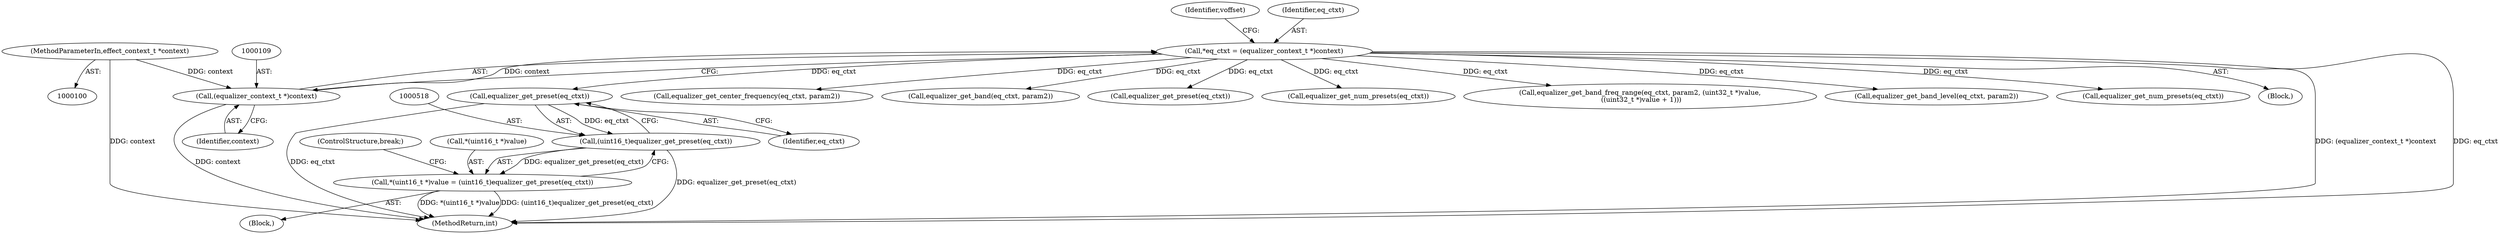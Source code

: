 digraph "0_Android_d72ea85c78a1a68bf99fd5804ad9784b4102fe57@pointer" {
"1000519" [label="(Call,equalizer_get_preset(eq_ctxt))"];
"1000106" [label="(Call,*eq_ctxt = (equalizer_context_t *)context)"];
"1000108" [label="(Call,(equalizer_context_t *)context)"];
"1000101" [label="(MethodParameterIn,effect_context_t *context)"];
"1000517" [label="(Call,(uint16_t)equalizer_get_preset(eq_ctxt))"];
"1000512" [label="(Call,*(uint16_t *)value = (uint16_t)equalizer_get_preset(eq_ctxt))"];
"1000113" [label="(Identifier,voffset)"];
"1000438" [label="(Call,equalizer_get_center_frequency(eq_ctxt, param2))"];
"1000504" [label="(Call,equalizer_get_band(eq_ctxt, param2))"];
"1000610" [label="(Call,equalizer_get_preset(eq_ctxt))"];
"1000550" [label="(Call,equalizer_get_num_presets(eq_ctxt))"];
"1000318" [label="(Block,)"];
"1000520" [label="(Identifier,eq_ctxt)"];
"1000108" [label="(Call,(equalizer_context_t *)context)"];
"1000521" [label="(ControlStructure,break;)"];
"1000512" [label="(Call,*(uint16_t *)value = (uint16_t)equalizer_get_preset(eq_ctxt))"];
"1000477" [label="(Call,equalizer_get_band_freq_range(eq_ctxt, param2, (uint32_t *)value,\n ((uint32_t *)value + 1)))"];
"1000394" [label="(Call,equalizer_get_band_level(eq_ctxt, param2))"];
"1000533" [label="(Call,equalizer_get_num_presets(eq_ctxt))"];
"1000517" [label="(Call,(uint16_t)equalizer_get_preset(eq_ctxt))"];
"1000519" [label="(Call,equalizer_get_preset(eq_ctxt))"];
"1000651" [label="(MethodReturn,int)"];
"1000106" [label="(Call,*eq_ctxt = (equalizer_context_t *)context)"];
"1000101" [label="(MethodParameterIn,effect_context_t *context)"];
"1000110" [label="(Identifier,context)"];
"1000107" [label="(Identifier,eq_ctxt)"];
"1000104" [label="(Block,)"];
"1000513" [label="(Call,*(uint16_t *)value)"];
"1000519" -> "1000517"  [label="AST: "];
"1000519" -> "1000520"  [label="CFG: "];
"1000520" -> "1000519"  [label="AST: "];
"1000517" -> "1000519"  [label="CFG: "];
"1000519" -> "1000651"  [label="DDG: eq_ctxt"];
"1000519" -> "1000517"  [label="DDG: eq_ctxt"];
"1000106" -> "1000519"  [label="DDG: eq_ctxt"];
"1000106" -> "1000104"  [label="AST: "];
"1000106" -> "1000108"  [label="CFG: "];
"1000107" -> "1000106"  [label="AST: "];
"1000108" -> "1000106"  [label="AST: "];
"1000113" -> "1000106"  [label="CFG: "];
"1000106" -> "1000651"  [label="DDG: (equalizer_context_t *)context"];
"1000106" -> "1000651"  [label="DDG: eq_ctxt"];
"1000108" -> "1000106"  [label="DDG: context"];
"1000106" -> "1000394"  [label="DDG: eq_ctxt"];
"1000106" -> "1000438"  [label="DDG: eq_ctxt"];
"1000106" -> "1000477"  [label="DDG: eq_ctxt"];
"1000106" -> "1000504"  [label="DDG: eq_ctxt"];
"1000106" -> "1000533"  [label="DDG: eq_ctxt"];
"1000106" -> "1000550"  [label="DDG: eq_ctxt"];
"1000106" -> "1000610"  [label="DDG: eq_ctxt"];
"1000108" -> "1000110"  [label="CFG: "];
"1000109" -> "1000108"  [label="AST: "];
"1000110" -> "1000108"  [label="AST: "];
"1000108" -> "1000651"  [label="DDG: context"];
"1000101" -> "1000108"  [label="DDG: context"];
"1000101" -> "1000100"  [label="AST: "];
"1000101" -> "1000651"  [label="DDG: context"];
"1000517" -> "1000512"  [label="AST: "];
"1000518" -> "1000517"  [label="AST: "];
"1000512" -> "1000517"  [label="CFG: "];
"1000517" -> "1000651"  [label="DDG: equalizer_get_preset(eq_ctxt)"];
"1000517" -> "1000512"  [label="DDG: equalizer_get_preset(eq_ctxt)"];
"1000512" -> "1000318"  [label="AST: "];
"1000513" -> "1000512"  [label="AST: "];
"1000521" -> "1000512"  [label="CFG: "];
"1000512" -> "1000651"  [label="DDG: *(uint16_t *)value"];
"1000512" -> "1000651"  [label="DDG: (uint16_t)equalizer_get_preset(eq_ctxt)"];
}
